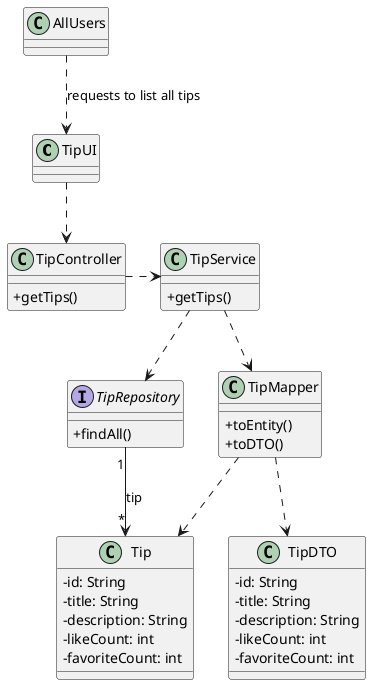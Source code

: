 @startuml
skinparam packageStyle rectangle
skinparam shadowing false
skinparam linetype polyline
skinparam classAttributeIconSize 0


class TipUI {
}

class TipController {
    + getTips()
}

class TipService {
    + getTips()
}

interface TipRepository {
    + findAll()
}

class AllUsers {
}

class Tip {
    - id: String
    - title: String
    - description: String
    - likeCount: int
    - favoriteCount: int
}


class TipMapper {
    + toEntity()
    + toDTO()
}

class TipDTO {
    - id: String
    - title: String
    - description: String
    - likeCount: int
    - favoriteCount: int
}

' --- Relacionamentos ---
AllUsers ..> TipUI : requests to list all tips
TipUI ..> TipController
TipController .> TipService
TipService ..> TipRepository
TipService ..> TipMapper
TipMapper ..> Tip
TipMapper ..> TipDTO
TipRepository "1" --> "*" Tip : tip



@enduml